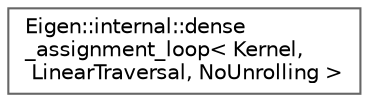 digraph "Graphical Class Hierarchy"
{
 // LATEX_PDF_SIZE
  bgcolor="transparent";
  edge [fontname=Helvetica,fontsize=10,labelfontname=Helvetica,labelfontsize=10];
  node [fontname=Helvetica,fontsize=10,shape=box,height=0.2,width=0.4];
  rankdir="LR";
  Node0 [id="Node000000",label="Eigen::internal::dense\l_assignment_loop\< Kernel,\l LinearTraversal, NoUnrolling \>",height=0.2,width=0.4,color="grey40", fillcolor="white", style="filled",URL="$structEigen_1_1internal_1_1dense__assignment__loop_3_01Kernel_00_01LinearTraversal_00_01NoUnrolling_01_4.html",tooltip=" "];
}
